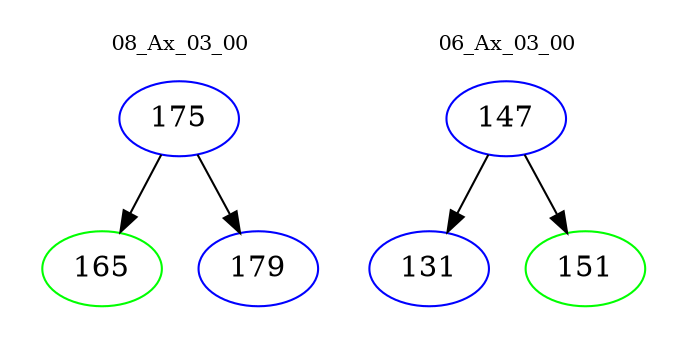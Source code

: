 digraph{
subgraph cluster_0 {
color = white
label = "08_Ax_03_00";
fontsize=10;
T0_175 [label="175", color="blue"]
T0_175 -> T0_165 [color="black"]
T0_165 [label="165", color="green"]
T0_175 -> T0_179 [color="black"]
T0_179 [label="179", color="blue"]
}
subgraph cluster_1 {
color = white
label = "06_Ax_03_00";
fontsize=10;
T1_147 [label="147", color="blue"]
T1_147 -> T1_131 [color="black"]
T1_131 [label="131", color="blue"]
T1_147 -> T1_151 [color="black"]
T1_151 [label="151", color="green"]
}
}
